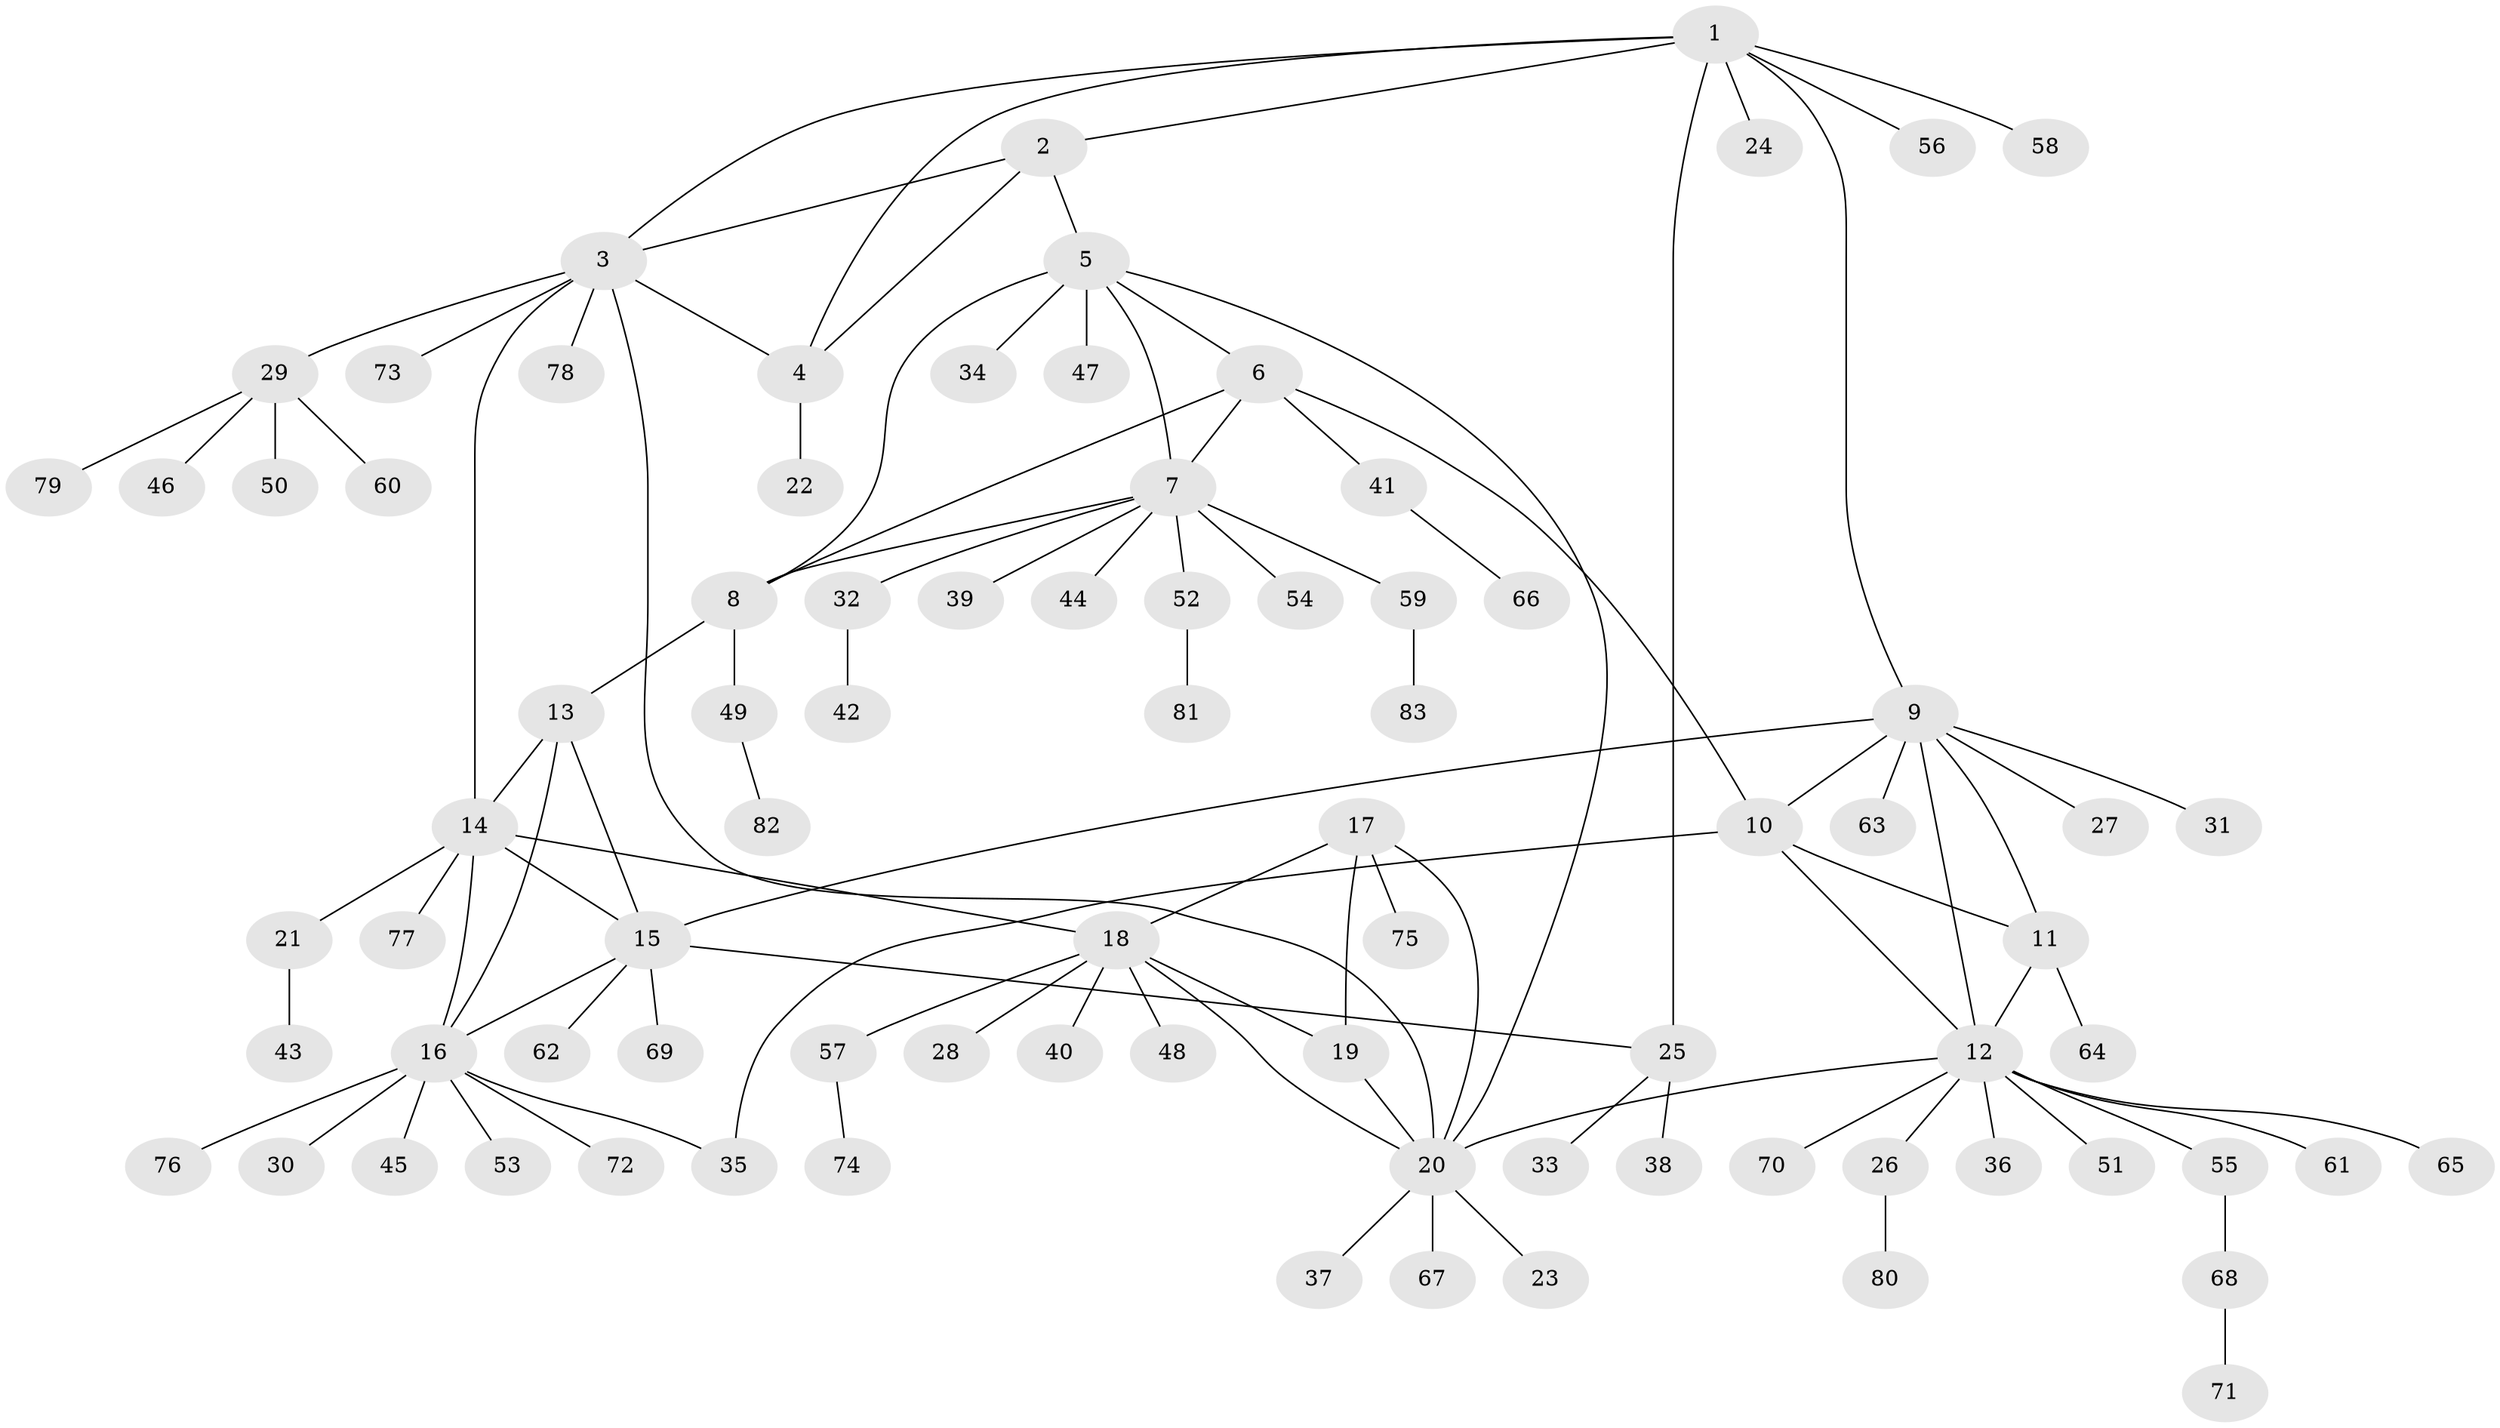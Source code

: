 // Generated by graph-tools (version 1.1) at 2025/26/03/09/25 03:26:47]
// undirected, 83 vertices, 105 edges
graph export_dot {
graph [start="1"]
  node [color=gray90,style=filled];
  1;
  2;
  3;
  4;
  5;
  6;
  7;
  8;
  9;
  10;
  11;
  12;
  13;
  14;
  15;
  16;
  17;
  18;
  19;
  20;
  21;
  22;
  23;
  24;
  25;
  26;
  27;
  28;
  29;
  30;
  31;
  32;
  33;
  34;
  35;
  36;
  37;
  38;
  39;
  40;
  41;
  42;
  43;
  44;
  45;
  46;
  47;
  48;
  49;
  50;
  51;
  52;
  53;
  54;
  55;
  56;
  57;
  58;
  59;
  60;
  61;
  62;
  63;
  64;
  65;
  66;
  67;
  68;
  69;
  70;
  71;
  72;
  73;
  74;
  75;
  76;
  77;
  78;
  79;
  80;
  81;
  82;
  83;
  1 -- 2;
  1 -- 3;
  1 -- 4;
  1 -- 9;
  1 -- 24;
  1 -- 25;
  1 -- 56;
  1 -- 58;
  2 -- 3;
  2 -- 4;
  2 -- 5;
  3 -- 4;
  3 -- 14;
  3 -- 20;
  3 -- 29;
  3 -- 73;
  3 -- 78;
  4 -- 22;
  5 -- 6;
  5 -- 7;
  5 -- 8;
  5 -- 20;
  5 -- 34;
  5 -- 47;
  6 -- 7;
  6 -- 8;
  6 -- 10;
  6 -- 41;
  7 -- 8;
  7 -- 32;
  7 -- 39;
  7 -- 44;
  7 -- 52;
  7 -- 54;
  7 -- 59;
  8 -- 13;
  8 -- 49;
  9 -- 10;
  9 -- 11;
  9 -- 12;
  9 -- 15;
  9 -- 27;
  9 -- 31;
  9 -- 63;
  10 -- 11;
  10 -- 12;
  10 -- 35;
  11 -- 12;
  11 -- 64;
  12 -- 20;
  12 -- 26;
  12 -- 36;
  12 -- 51;
  12 -- 55;
  12 -- 61;
  12 -- 65;
  12 -- 70;
  13 -- 14;
  13 -- 15;
  13 -- 16;
  14 -- 15;
  14 -- 16;
  14 -- 18;
  14 -- 21;
  14 -- 77;
  15 -- 16;
  15 -- 25;
  15 -- 62;
  15 -- 69;
  16 -- 30;
  16 -- 35;
  16 -- 45;
  16 -- 53;
  16 -- 72;
  16 -- 76;
  17 -- 18;
  17 -- 19;
  17 -- 20;
  17 -- 75;
  18 -- 19;
  18 -- 20;
  18 -- 28;
  18 -- 40;
  18 -- 48;
  18 -- 57;
  19 -- 20;
  20 -- 23;
  20 -- 37;
  20 -- 67;
  21 -- 43;
  25 -- 33;
  25 -- 38;
  26 -- 80;
  29 -- 46;
  29 -- 50;
  29 -- 60;
  29 -- 79;
  32 -- 42;
  41 -- 66;
  49 -- 82;
  52 -- 81;
  55 -- 68;
  57 -- 74;
  59 -- 83;
  68 -- 71;
}
